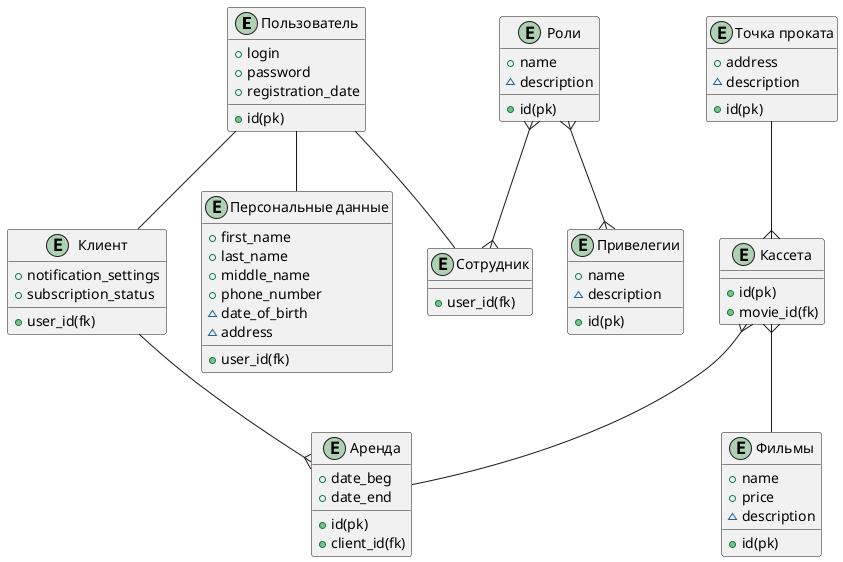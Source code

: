@startuml concept

entity user as "Пользователь" {
  +id(pk)
  +login
  +password
  +registration_date
} 
entity personal_data as "Персональные данные" {
  +first_name
  +last_name
  +middle_name
  +phone_number
  ~date_of_birth
  ~address
  +user_id(fk)
}
entity role as "Роли" {
  +id(pk)
  +name
  ~description
}
entity privilege as "Привелегии" {
  +id(pk)
  +name
  ~description
}
entity movie as "Фильмы" {
  +id(pk)
  +name
  +price
  ~description
}
entity tape as "Кассета" {
  +id(pk)
  +movie_id(fk)
}
entity client as "Клиент" {
  +user_id(fk)
  +notification_settings
  +subscription_status
}
entity rent as "Аренда" {
  +id(pk)
  +date_beg
  +date_end
  +client_id(fk)
}
entity rental_store as "Точка проката" {
  +id(pk)
  +address
  ~description
}
entity employee as "Сотрудник" {
  +user_id(fk)
}

user -- personal_data
user -- client
user -- employee
client --{ rent
role }--{ privilege
role }--{ employee
tape }-- rent
tape }-- movie
rental_store --{ tape

@enduml